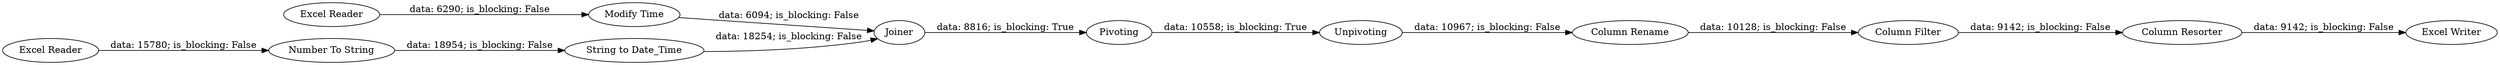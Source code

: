 digraph {
	"-6863630134773988899_7" [label=Pivoting]
	"-6863630134773988899_9" [label="Column Rename"]
	"-6863630134773988899_12" [label="Column Resorter"]
	"-6863630134773988899_3" [label="Modify Time"]
	"-6863630134773988899_13" [label="Excel Writer"]
	"-6863630134773988899_11" [label="Column Filter"]
	"-6863630134773988899_14" [label=Unpivoting]
	"-6863630134773988899_1" [label="Excel Reader"]
	"-6863630134773988899_4" [label="Number To String"]
	"-6863630134773988899_2" [label="Excel Reader"]
	"-6863630134773988899_6" [label=Joiner]
	"-6863630134773988899_5" [label="String to Date_Time"]
	"-6863630134773988899_1" -> "-6863630134773988899_3" [label="data: 6290; is_blocking: False"]
	"-6863630134773988899_6" -> "-6863630134773988899_7" [label="data: 8816; is_blocking: True"]
	"-6863630134773988899_9" -> "-6863630134773988899_11" [label="data: 10128; is_blocking: False"]
	"-6863630134773988899_2" -> "-6863630134773988899_4" [label="data: 15780; is_blocking: False"]
	"-6863630134773988899_5" -> "-6863630134773988899_6" [label="data: 18254; is_blocking: False"]
	"-6863630134773988899_11" -> "-6863630134773988899_12" [label="data: 9142; is_blocking: False"]
	"-6863630134773988899_12" -> "-6863630134773988899_13" [label="data: 9142; is_blocking: False"]
	"-6863630134773988899_3" -> "-6863630134773988899_6" [label="data: 6094; is_blocking: False"]
	"-6863630134773988899_4" -> "-6863630134773988899_5" [label="data: 18954; is_blocking: False"]
	"-6863630134773988899_14" -> "-6863630134773988899_9" [label="data: 10967; is_blocking: False"]
	"-6863630134773988899_7" -> "-6863630134773988899_14" [label="data: 10558; is_blocking: True"]
	rankdir=LR
}
